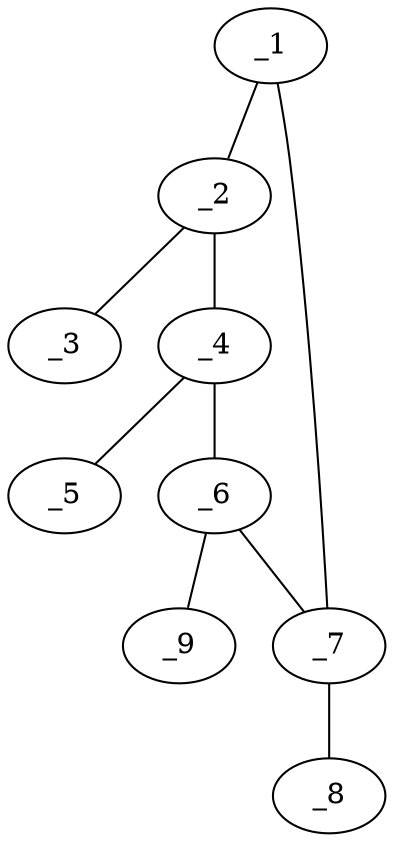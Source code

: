 graph molid628296 {
	_1	 [charge=0,
		chem=2,
		symbol="O  ",
		x="4.2601",
		y="-0.8649"];
	_2	 [charge=0,
		chem=1,
		symbol="C  ",
		x="4.5691",
		y="0.0861"];
	_1 -- _2	 [valence=1];
	_7	 [charge=0,
		chem=1,
		symbol="C  ",
		x="3.2601",
		y="-0.8649"];
	_1 -- _7	 [valence=1];
	_3	 [charge=0,
		chem=1,
		symbol="C  ",
		x="5.5201",
		y="0.3952"];
	_2 -- _3	 [valence=1];
	_4	 [charge=0,
		chem=1,
		symbol="C  ",
		x="3.7601",
		y="0.6739"];
	_2 -- _4	 [valence=1];
	_5	 [charge=0,
		chem=2,
		symbol="O  ",
		x="3.7601",
		y="1.6739"];
	_4 -- _5	 [valence=1];
	_6	 [charge=0,
		chem=1,
		symbol="C  ",
		x="2.9511",
		y="0.0861"];
	_4 -- _6	 [valence=2];
	_6 -- _7	 [valence=1];
	_9	 [charge=0,
		chem=2,
		symbol="O  ",
		x=2,
		y="0.3952"];
	_6 -- _9	 [valence=1];
	_8	 [charge=0,
		chem=2,
		symbol="O  ",
		x="2.6723",
		y="-1.6739"];
	_7 -- _8	 [valence=2];
}
